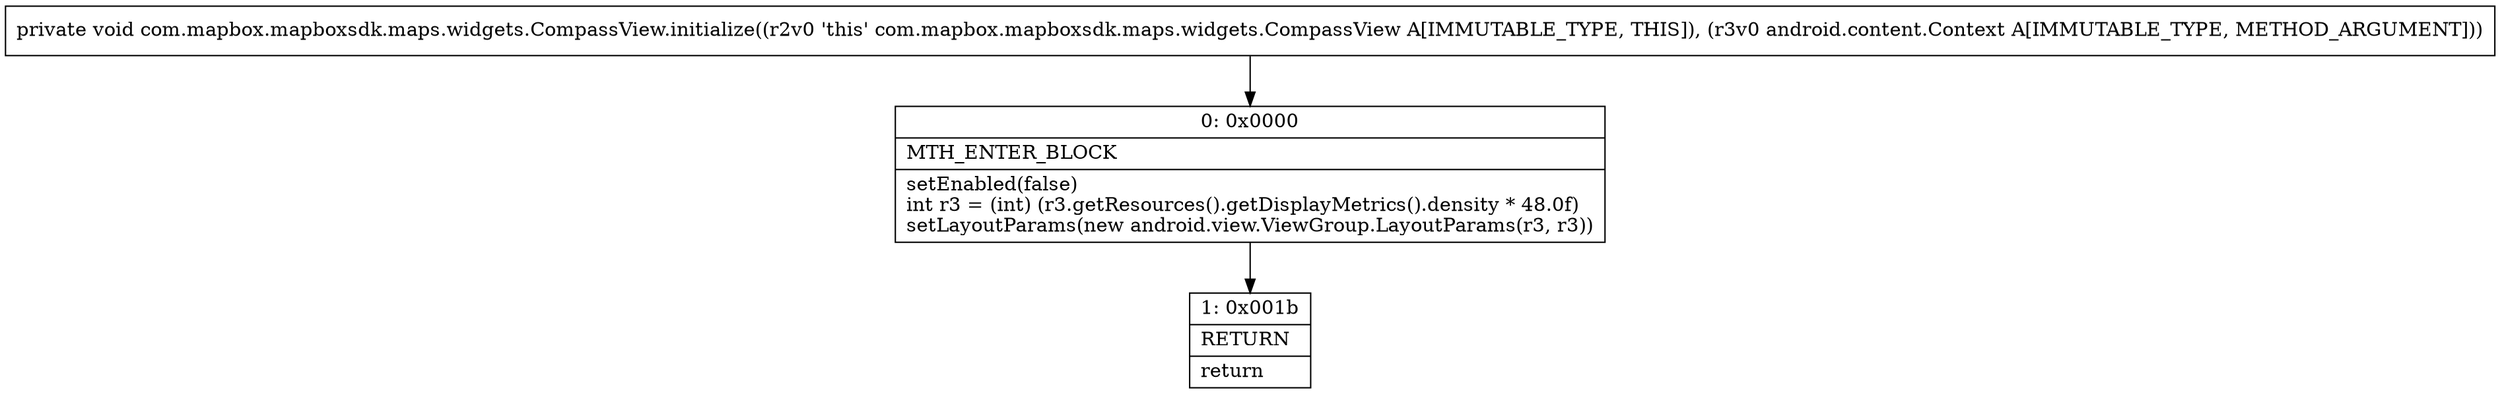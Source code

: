 digraph "CFG forcom.mapbox.mapboxsdk.maps.widgets.CompassView.initialize(Landroid\/content\/Context;)V" {
Node_0 [shape=record,label="{0\:\ 0x0000|MTH_ENTER_BLOCK\l|setEnabled(false)\lint r3 = (int) (r3.getResources().getDisplayMetrics().density * 48.0f)\lsetLayoutParams(new android.view.ViewGroup.LayoutParams(r3, r3))\l}"];
Node_1 [shape=record,label="{1\:\ 0x001b|RETURN\l|return\l}"];
MethodNode[shape=record,label="{private void com.mapbox.mapboxsdk.maps.widgets.CompassView.initialize((r2v0 'this' com.mapbox.mapboxsdk.maps.widgets.CompassView A[IMMUTABLE_TYPE, THIS]), (r3v0 android.content.Context A[IMMUTABLE_TYPE, METHOD_ARGUMENT])) }"];
MethodNode -> Node_0;
Node_0 -> Node_1;
}


